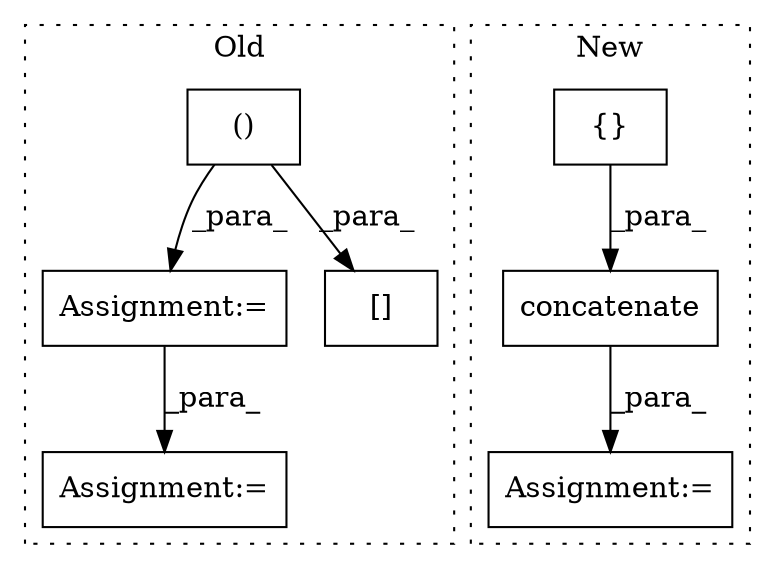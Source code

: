 digraph G {
subgraph cluster0 {
1 [label="()" a="106" s="4760" l="30" shape="box"];
4 [label="Assignment:=" a="7" s="4731" l="1" shape="box"];
6 [label="Assignment:=" a="7" s="4914" l="1" shape="box"];
7 [label="[]" a="2" s="4751,4790" l="9,2" shape="box"];
label = "Old";
style="dotted";
}
subgraph cluster1 {
2 [label="concatenate" a="32" s="4778,4979" l="25,1" shape="box"];
3 [label="Assignment:=" a="7" s="4771" l="1" shape="box"];
5 [label="{}" a="4" s="4812,4844" l="1,1" shape="box"];
label = "New";
style="dotted";
}
1 -> 4 [label="_para_"];
1 -> 7 [label="_para_"];
2 -> 3 [label="_para_"];
4 -> 6 [label="_para_"];
5 -> 2 [label="_para_"];
}